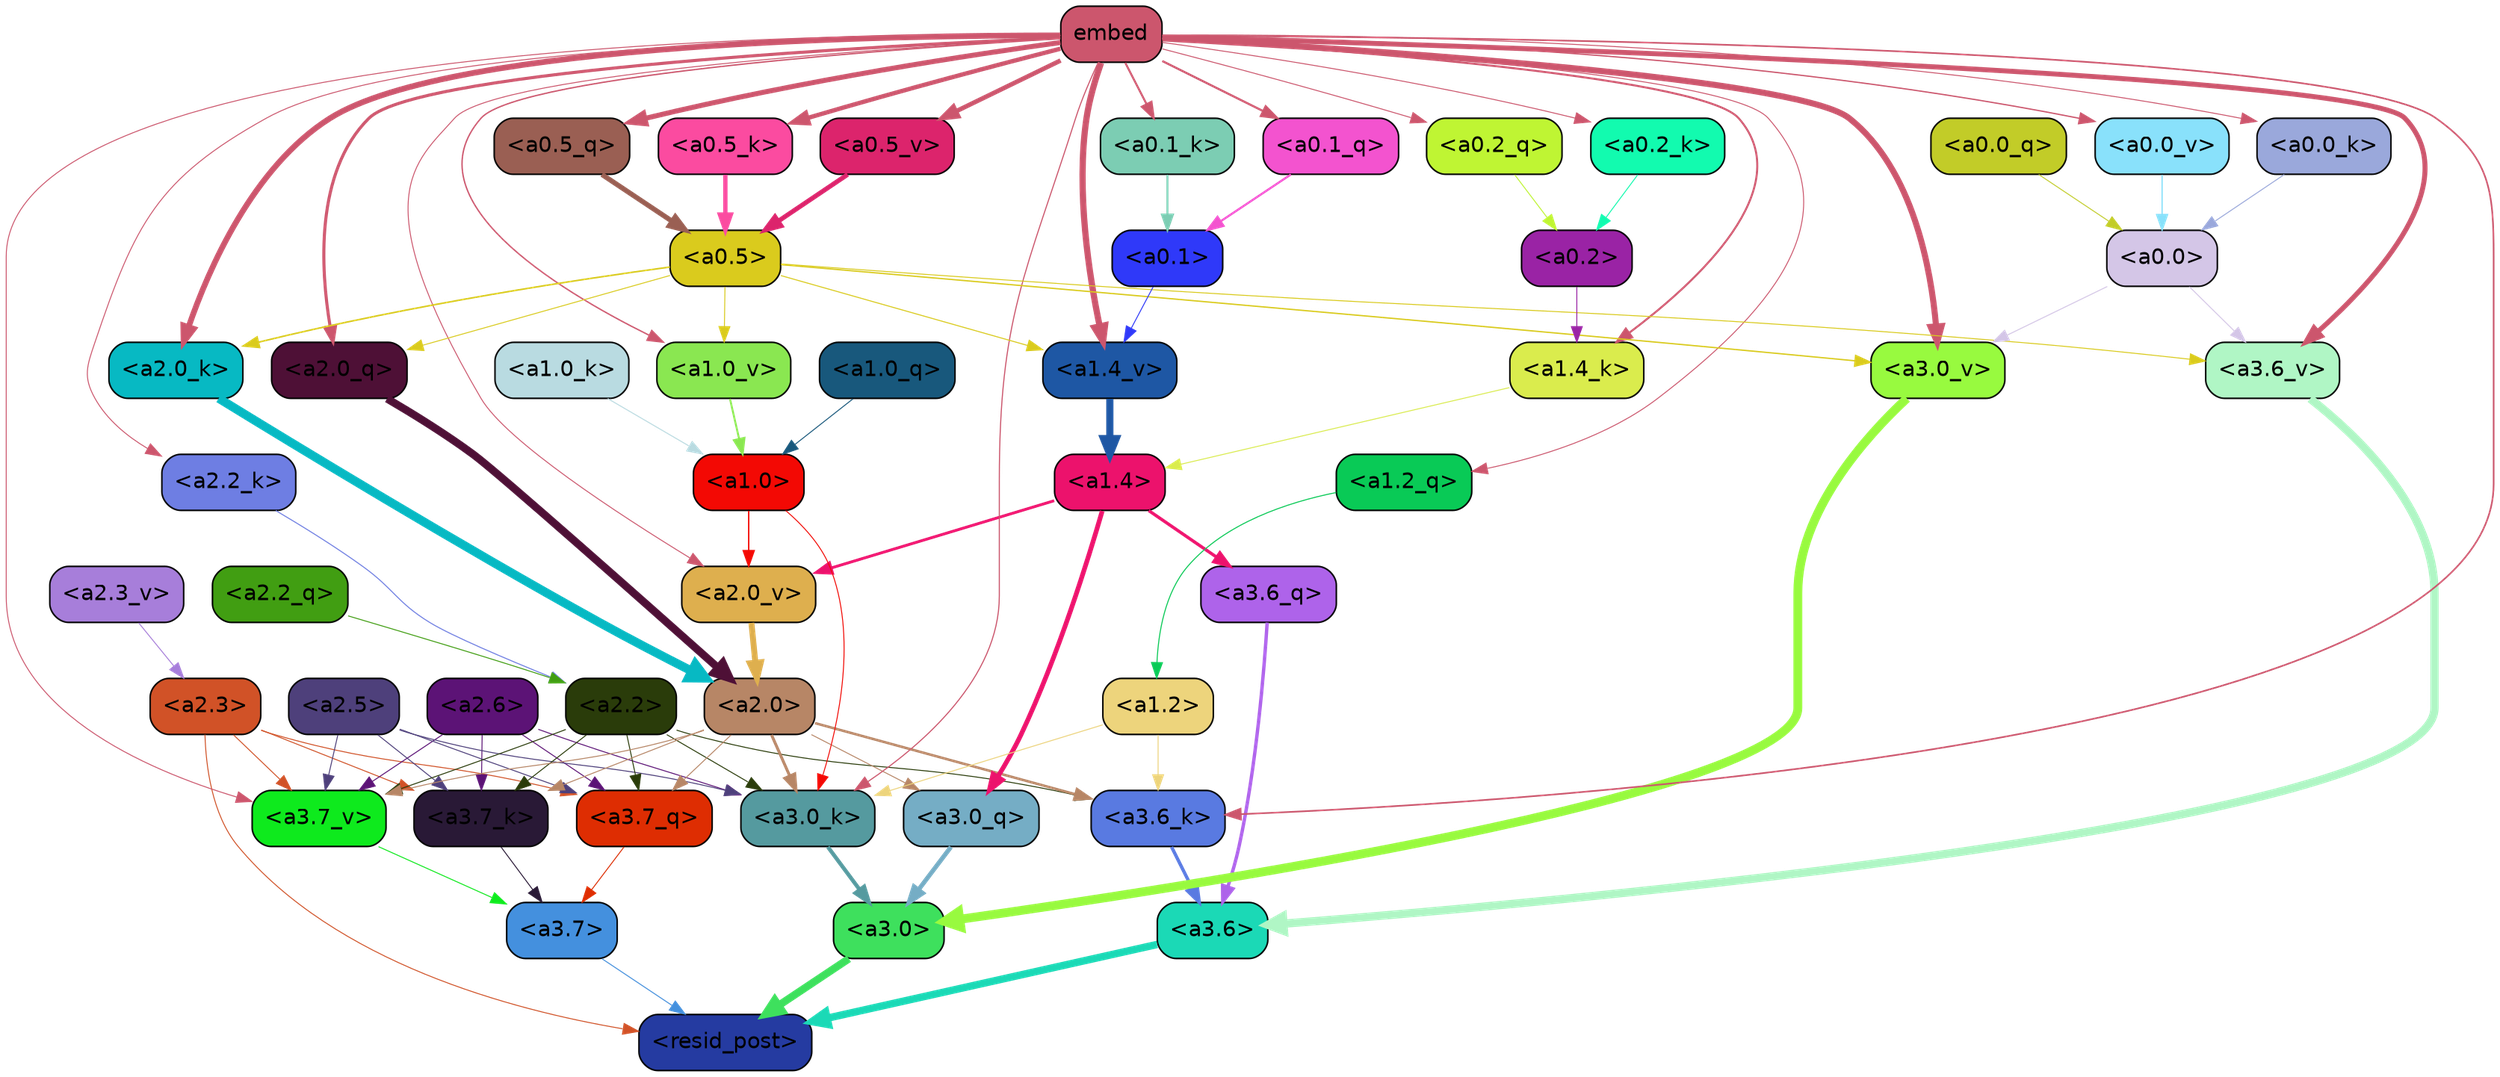 strict digraph "" {
	graph [bgcolor=transparent,
		layout=dot,
		overlap=false,
		splines=true
	];
	"<a3.7>"	[color=black,
		fillcolor="#4490de",
		fontname=Helvetica,
		shape=box,
		style="filled, rounded"];
	"<resid_post>"	[color=black,
		fillcolor="#253ba1",
		fontname=Helvetica,
		shape=box,
		style="filled, rounded"];
	"<a3.7>" -> "<resid_post>"	[color="#4490de",
		penwidth=0.6];
	"<a3.6>"	[color=black,
		fillcolor="#1bd9b6",
		fontname=Helvetica,
		shape=box,
		style="filled, rounded"];
	"<a3.6>" -> "<resid_post>"	[color="#1bd9b6",
		penwidth=4.751592040061951];
	"<a3.0>"	[color=black,
		fillcolor="#3ee05d",
		fontname=Helvetica,
		shape=box,
		style="filled, rounded"];
	"<a3.0>" -> "<resid_post>"	[color="#3ee05d",
		penwidth=4.904066681861877];
	"<a2.3>"	[color=black,
		fillcolor="#d15227",
		fontname=Helvetica,
		shape=box,
		style="filled, rounded"];
	"<a2.3>" -> "<resid_post>"	[color="#d15227",
		penwidth=0.6];
	"<a3.7_q>"	[color=black,
		fillcolor="#de2d02",
		fontname=Helvetica,
		shape=box,
		style="filled, rounded"];
	"<a2.3>" -> "<a3.7_q>"	[color="#d15227",
		penwidth=0.6];
	"<a3.7_k>"	[color=black,
		fillcolor="#291936",
		fontname=Helvetica,
		shape=box,
		style="filled, rounded"];
	"<a2.3>" -> "<a3.7_k>"	[color="#d15227",
		penwidth=0.6];
	"<a3.7_v>"	[color=black,
		fillcolor="#0eea1d",
		fontname=Helvetica,
		shape=box,
		style="filled, rounded"];
	"<a2.3>" -> "<a3.7_v>"	[color="#d15227",
		penwidth=0.6];
	"<a3.7_q>" -> "<a3.7>"	[color="#de2d02",
		penwidth=0.6];
	"<a3.6_q>"	[color=black,
		fillcolor="#ae63ea",
		fontname=Helvetica,
		shape=box,
		style="filled, rounded"];
	"<a3.6_q>" -> "<a3.6>"	[color="#ae63ea",
		penwidth=2.160832464694977];
	"<a3.0_q>"	[color=black,
		fillcolor="#75adc5",
		fontname=Helvetica,
		shape=box,
		style="filled, rounded"];
	"<a3.0_q>" -> "<a3.0>"	[color="#75adc5",
		penwidth=2.870753765106201];
	"<a3.7_k>" -> "<a3.7>"	[color="#291936",
		penwidth=0.6];
	"<a3.6_k>"	[color=black,
		fillcolor="#597ae1",
		fontname=Helvetica,
		shape=box,
		style="filled, rounded"];
	"<a3.6_k>" -> "<a3.6>"	[color="#597ae1",
		penwidth=2.13908451795578];
	"<a3.0_k>"	[color=black,
		fillcolor="#559a9f",
		fontname=Helvetica,
		shape=box,
		style="filled, rounded"];
	"<a3.0_k>" -> "<a3.0>"	[color="#559a9f",
		penwidth=2.520303964614868];
	"<a3.7_v>" -> "<a3.7>"	[color="#0eea1d",
		penwidth=0.6];
	"<a3.6_v>"	[color=black,
		fillcolor="#b0f6c5",
		fontname=Helvetica,
		shape=box,
		style="filled, rounded"];
	"<a3.6_v>" -> "<a3.6>"	[color="#b0f6c5",
		penwidth=5.297133803367615];
	"<a3.0_v>"	[color=black,
		fillcolor="#98fa3f",
		fontname=Helvetica,
		shape=box,
		style="filled, rounded"];
	"<a3.0_v>" -> "<a3.0>"	[color="#98fa3f",
		penwidth=5.680712580680847];
	"<a2.6>"	[color=black,
		fillcolor="#5c1376",
		fontname=Helvetica,
		shape=box,
		style="filled, rounded"];
	"<a2.6>" -> "<a3.7_q>"	[color="#5c1376",
		penwidth=0.6];
	"<a2.6>" -> "<a3.7_k>"	[color="#5c1376",
		penwidth=0.6];
	"<a2.6>" -> "<a3.0_k>"	[color="#5c1376",
		penwidth=0.6];
	"<a2.6>" -> "<a3.7_v>"	[color="#5c1376",
		penwidth=0.6];
	"<a2.5>"	[color=black,
		fillcolor="#4e407b",
		fontname=Helvetica,
		shape=box,
		style="filled, rounded"];
	"<a2.5>" -> "<a3.7_q>"	[color="#4e407b",
		penwidth=0.6];
	"<a2.5>" -> "<a3.7_k>"	[color="#4e407b",
		penwidth=0.6];
	"<a2.5>" -> "<a3.0_k>"	[color="#4e407b",
		penwidth=0.6];
	"<a2.5>" -> "<a3.7_v>"	[color="#4e407b",
		penwidth=0.6];
	"<a2.2>"	[color=black,
		fillcolor="#2a3c0a",
		fontname=Helvetica,
		shape=box,
		style="filled, rounded"];
	"<a2.2>" -> "<a3.7_q>"	[color="#2a3c0a",
		penwidth=0.6];
	"<a2.2>" -> "<a3.7_k>"	[color="#2a3c0a",
		penwidth=0.6];
	"<a2.2>" -> "<a3.6_k>"	[color="#2a3c0a",
		penwidth=0.6];
	"<a2.2>" -> "<a3.0_k>"	[color="#2a3c0a",
		penwidth=0.6];
	"<a2.2>" -> "<a3.7_v>"	[color="#2a3c0a",
		penwidth=0.6];
	"<a2.0>"	[color=black,
		fillcolor="#b78666",
		fontname=Helvetica,
		shape=box,
		style="filled, rounded"];
	"<a2.0>" -> "<a3.7_q>"	[color="#b78666",
		penwidth=0.6];
	"<a2.0>" -> "<a3.0_q>"	[color="#b78666",
		penwidth=0.6];
	"<a2.0>" -> "<a3.7_k>"	[color="#b78666",
		penwidth=0.6];
	"<a2.0>" -> "<a3.6_k>"	[color="#b78666",
		penwidth=1.5897698998451233];
	"<a2.0>" -> "<a3.0_k>"	[color="#b78666",
		penwidth=1.8405593037605286];
	"<a2.0>" -> "<a3.7_v>"	[color="#b78666",
		penwidth=0.6];
	"<a1.4>"	[color=black,
		fillcolor="#ec126c",
		fontname=Helvetica,
		shape=box,
		style="filled, rounded"];
	"<a1.4>" -> "<a3.6_q>"	[color="#ec126c",
		penwidth=2.0260728895664215];
	"<a1.4>" -> "<a3.0_q>"	[color="#ec126c",
		penwidth=3.0185627341270447];
	"<a2.0_v>"	[color=black,
		fillcolor="#deaf4e",
		fontname=Helvetica,
		shape=box,
		style="filled, rounded"];
	"<a1.4>" -> "<a2.0_v>"	[color="#ec126c",
		penwidth=1.7970525026321411];
	"<a1.2>"	[color=black,
		fillcolor="#edd47c",
		fontname=Helvetica,
		shape=box,
		style="filled, rounded"];
	"<a1.2>" -> "<a3.6_k>"	[color="#edd47c",
		penwidth=0.6];
	"<a1.2>" -> "<a3.0_k>"	[color="#edd47c",
		penwidth=0.6];
	embed	[color=black,
		fillcolor="#cc566d",
		fontname=Helvetica,
		shape=box,
		style="filled, rounded"];
	embed -> "<a3.6_k>"	[color="#cc566d",
		penwidth=1.046662151813507];
	embed -> "<a3.0_k>"	[color="#cc566d",
		penwidth=0.6995279788970947];
	embed -> "<a3.7_v>"	[color="#cc566d",
		penwidth=0.6];
	embed -> "<a3.6_v>"	[color="#cc566d",
		penwidth=3.1840110421180725];
	embed -> "<a3.0_v>"	[color="#cc566d",
		penwidth=3.9005755856633186];
	"<a2.0_q>"	[color=black,
		fillcolor="#4e1036",
		fontname=Helvetica,
		shape=box,
		style="filled, rounded"];
	embed -> "<a2.0_q>"	[color="#cc566d",
		penwidth=1.9669389724731445];
	"<a2.2_k>"	[color=black,
		fillcolor="#6e7ee3",
		fontname=Helvetica,
		shape=box,
		style="filled, rounded"];
	embed -> "<a2.2_k>"	[color="#cc566d",
		penwidth=0.6];
	"<a2.0_k>"	[color=black,
		fillcolor="#07b9c3",
		fontname=Helvetica,
		shape=box,
		style="filled, rounded"];
	embed -> "<a2.0_k>"	[color="#cc566d",
		penwidth=3.6898754835128784];
	embed -> "<a2.0_v>"	[color="#cc566d",
		penwidth=0.6];
	"<a1.2_q>"	[color=black,
		fillcolor="#09ca56",
		fontname=Helvetica,
		shape=box,
		style="filled, rounded"];
	embed -> "<a1.2_q>"	[color="#cc566d",
		penwidth=0.6];
	"<a1.4_k>"	[color=black,
		fillcolor="#daec4d",
		fontname=Helvetica,
		shape=box,
		style="filled, rounded"];
	embed -> "<a1.4_k>"	[color="#cc566d",
		penwidth=1.2758672684431076];
	"<a1.4_v>"	[color=black,
		fillcolor="#1e57a4",
		fontname=Helvetica,
		shape=box,
		style="filled, rounded"];
	embed -> "<a1.4_v>"	[color="#cc566d",
		penwidth=3.992354243993759];
	"<a1.0_v>"	[color=black,
		fillcolor="#8ae751",
		fontname=Helvetica,
		shape=box,
		style="filled, rounded"];
	embed -> "<a1.0_v>"	[color="#cc566d",
		penwidth=0.8768336176872253];
	"<a0.5_q>"	[color=black,
		fillcolor="#9a5f53",
		fontname=Helvetica,
		shape=box,
		style="filled, rounded"];
	embed -> "<a0.5_q>"	[color="#cc566d",
		penwidth=3.219070255756378];
	"<a0.2_q>"	[color=black,
		fillcolor="#bff533",
		fontname=Helvetica,
		shape=box,
		style="filled, rounded"];
	embed -> "<a0.2_q>"	[color="#cc566d",
		penwidth=0.6];
	"<a0.1_q>"	[color=black,
		fillcolor="#f353cf",
		fontname=Helvetica,
		shape=box,
		style="filled, rounded"];
	embed -> "<a0.1_q>"	[color="#cc566d",
		penwidth=1.351924180984497];
	"<a0.5_k>"	[color=black,
		fillcolor="#fb4ba0",
		fontname=Helvetica,
		shape=box,
		style="filled, rounded"];
	embed -> "<a0.5_k>"	[color="#cc566d",
		penwidth=2.7730610966682434];
	"<a0.2_k>"	[color=black,
		fillcolor="#12fbaf",
		fontname=Helvetica,
		shape=box,
		style="filled, rounded"];
	embed -> "<a0.2_k>"	[color="#cc566d",
		penwidth=0.6];
	"<a0.1_k>"	[color=black,
		fillcolor="#7ccdb3",
		fontname=Helvetica,
		shape=box,
		style="filled, rounded"];
	embed -> "<a0.1_k>"	[color="#cc566d",
		penwidth=1.2810890674591064];
	"<a0.0_k>"	[color=black,
		fillcolor="#9aa8db",
		fontname=Helvetica,
		shape=box,
		style="filled, rounded"];
	embed -> "<a0.0_k>"	[color="#cc566d",
		penwidth=0.6];
	"<a0.5_v>"	[color=black,
		fillcolor="#dc246c",
		fontname=Helvetica,
		shape=box,
		style="filled, rounded"];
	embed -> "<a0.5_v>"	[color="#cc566d",
		penwidth=2.881743907928467];
	"<a0.0_v>"	[color=black,
		fillcolor="#89e1fb",
		fontname=Helvetica,
		shape=box,
		style="filled, rounded"];
	embed -> "<a0.0_v>"	[color="#cc566d",
		penwidth=0.819606889039278];
	"<a1.0>"	[color=black,
		fillcolor="#f30904",
		fontname=Helvetica,
		shape=box,
		style="filled, rounded"];
	"<a1.0>" -> "<a3.0_k>"	[color="#f30904",
		penwidth=0.6];
	"<a1.0>" -> "<a2.0_v>"	[color="#f30904",
		penwidth=0.8836666345596313];
	"<a0.5>"	[color=black,
		fillcolor="#dacb1d",
		fontname=Helvetica,
		shape=box,
		style="filled, rounded"];
	"<a0.5>" -> "<a3.6_v>"	[color="#dacb1d",
		penwidth=0.6];
	"<a0.5>" -> "<a3.0_v>"	[color="#dacb1d",
		penwidth=0.8493617177009583];
	"<a0.5>" -> "<a2.0_q>"	[color="#dacb1d",
		penwidth=0.6];
	"<a0.5>" -> "<a2.0_k>"	[color="#dacb1d",
		penwidth=0.9942188858985901];
	"<a0.5>" -> "<a1.4_v>"	[color="#dacb1d",
		penwidth=0.6379710733890533];
	"<a0.5>" -> "<a1.0_v>"	[color="#dacb1d",
		penwidth=0.6];
	"<a0.0>"	[color=black,
		fillcolor="#d4c6e7",
		fontname=Helvetica,
		shape=box,
		style="filled, rounded"];
	"<a0.0>" -> "<a3.6_v>"	[color="#d4c6e7",
		penwidth=0.6];
	"<a0.0>" -> "<a3.0_v>"	[color="#d4c6e7",
		penwidth=0.6];
	"<a2.2_q>"	[color=black,
		fillcolor="#419e12",
		fontname=Helvetica,
		shape=box,
		style="filled, rounded"];
	"<a2.2_q>" -> "<a2.2>"	[color="#419e12",
		penwidth=0.6];
	"<a2.0_q>" -> "<a2.0>"	[color="#4e1036",
		penwidth=5.0040658712387085];
	"<a2.2_k>" -> "<a2.2>"	[color="#6e7ee3",
		penwidth=0.6304321400821209];
	"<a2.0_k>" -> "<a2.0>"	[color="#07b9c3",
		penwidth=5.6445024609565735];
	"<a2.3_v>"	[color=black,
		fillcolor="#a77eda",
		fontname=Helvetica,
		shape=box,
		style="filled, rounded"];
	"<a2.3_v>" -> "<a2.3>"	[color="#a77eda",
		penwidth=0.6];
	"<a2.0_v>" -> "<a2.0>"	[color="#deaf4e",
		penwidth=3.781584322452545];
	"<a1.2_q>" -> "<a1.2>"	[color="#09ca56",
		penwidth=0.6481351256370544];
	"<a1.0_q>"	[color=black,
		fillcolor="#18587c",
		fontname=Helvetica,
		shape=box,
		style="filled, rounded"];
	"<a1.0_q>" -> "<a1.0>"	[color="#18587c",
		penwidth=0.6];
	"<a1.4_k>" -> "<a1.4>"	[color="#daec4d",
		penwidth=0.6];
	"<a1.0_k>"	[color=black,
		fillcolor="#b9dbe1",
		fontname=Helvetica,
		shape=box,
		style="filled, rounded"];
	"<a1.0_k>" -> "<a1.0>"	[color="#b9dbe1",
		penwidth=0.6];
	"<a1.4_v>" -> "<a1.4>"	[color="#1e57a4",
		penwidth=4.602061748504639];
	"<a1.0_v>" -> "<a1.0>"	[color="#8ae751",
		penwidth=1.227757602930069];
	"<a0.2>"	[color=black,
		fillcolor="#9a23a5",
		fontname=Helvetica,
		shape=box,
		style="filled, rounded"];
	"<a0.2>" -> "<a1.4_k>"	[color="#9a23a5",
		penwidth=0.6];
	"<a0.1>"	[color=black,
		fillcolor="#2f39f9",
		fontname=Helvetica,
		shape=box,
		style="filled, rounded"];
	"<a0.1>" -> "<a1.4_v>"	[color="#2f39f9",
		penwidth=0.6];
	"<a0.5_q>" -> "<a0.5>"	[color="#9a5f53",
		penwidth=3.219071626663208];
	"<a0.2_q>" -> "<a0.2>"	[color="#bff533",
		penwidth=0.6];
	"<a0.1_q>" -> "<a0.1>"	[color="#f353cf",
		penwidth=1.3519257307052612];
	"<a0.0_q>"	[color=black,
		fillcolor="#c2cc28",
		fontname=Helvetica,
		shape=box,
		style="filled, rounded"];
	"<a0.0_q>" -> "<a0.0>"	[color="#c2cc28",
		penwidth=0.6];
	"<a0.5_k>" -> "<a0.5>"	[color="#fb4ba0",
		penwidth=2.7730584144592285];
	"<a0.2_k>" -> "<a0.2>"	[color="#12fbaf",
		penwidth=0.6];
	"<a0.1_k>" -> "<a0.1>"	[color="#7ccdb3",
		penwidth=1.281095266342163];
	"<a0.0_k>" -> "<a0.0>"	[color="#9aa8db",
		penwidth=0.6];
	"<a0.5_v>" -> "<a0.5>"	[color="#dc246c",
		penwidth=2.9687485098838806];
	"<a0.0_v>" -> "<a0.0>"	[color="#89e1fb",
		penwidth=0.8196042068302631];
}
